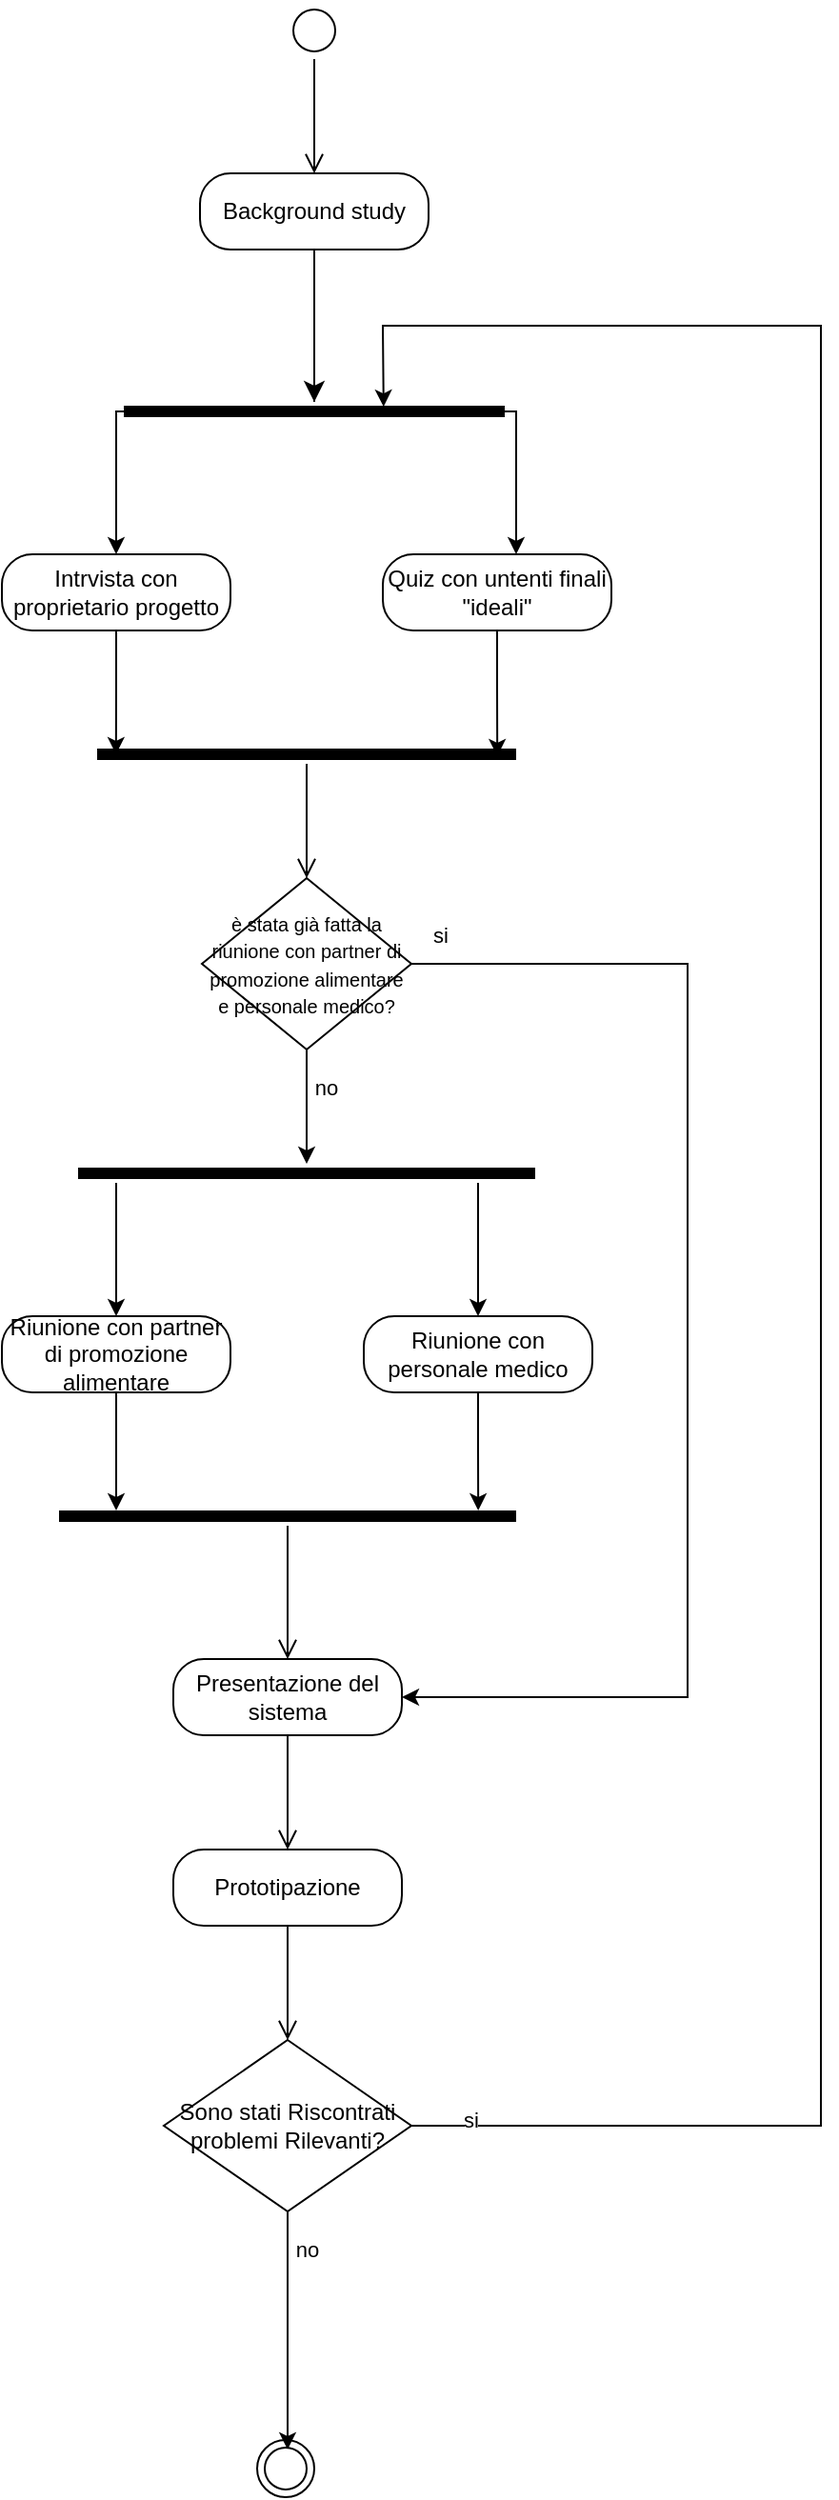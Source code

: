 <mxfile version="24.8.4">
  <diagram name="Pagina-1" id="o7er_3JSwbqKv7h95ZkJ">
    <mxGraphModel dx="1050" dy="558" grid="1" gridSize="10" guides="1" tooltips="1" connect="1" arrows="1" fold="1" page="1" pageScale="1" pageWidth="827" pageHeight="1169" math="0" shadow="0">
      <root>
        <mxCell id="0" />
        <mxCell id="1" parent="0" />
        <mxCell id="KI7EJrQLjo3R3d8mQip6-1" value="" style="ellipse;html=1;shape=startState;" parent="1" vertex="1">
          <mxGeometry x="399" y="30" width="30" height="30" as="geometry" />
        </mxCell>
        <mxCell id="KI7EJrQLjo3R3d8mQip6-2" value="" style="edgeStyle=orthogonalEdgeStyle;html=1;verticalAlign=bottom;endArrow=open;endSize=8;rounded=0;entryX=0.5;entryY=0;entryDx=0;entryDy=0;" parent="1" source="KI7EJrQLjo3R3d8mQip6-1" target="KI7EJrQLjo3R3d8mQip6-8" edge="1">
          <mxGeometry relative="1" as="geometry">
            <mxPoint x="414" y="120" as="targetPoint" />
          </mxGeometry>
        </mxCell>
        <mxCell id="n6WLxBA4TBHIzsAKNH3i-16" value="" style="edgeStyle=orthogonalEdgeStyle;rounded=0;orthogonalLoop=1;jettySize=auto;html=1;entryX=0.955;entryY=0.6;entryDx=0;entryDy=0;entryPerimeter=0;endArrow=classic;endFill=1;" edge="1" parent="1" source="KI7EJrQLjo3R3d8mQip6-3" target="n6WLxBA4TBHIzsAKNH3i-11">
          <mxGeometry relative="1" as="geometry">
            <Array as="points" />
          </mxGeometry>
        </mxCell>
        <mxCell id="KI7EJrQLjo3R3d8mQip6-3" value="Quiz con untenti finali &quot;ideali&quot;" style="rounded=1;whiteSpace=wrap;html=1;arcSize=40;" parent="1" vertex="1">
          <mxGeometry x="450" y="320" width="120" height="40" as="geometry" />
        </mxCell>
        <mxCell id="n6WLxBA4TBHIzsAKNH3i-15" value="" style="edgeStyle=orthogonalEdgeStyle;rounded=0;orthogonalLoop=1;jettySize=auto;html=1;entryX=0.045;entryY=0.5;entryDx=0;entryDy=0;entryPerimeter=0;endArrow=classic;endFill=1;" edge="1" parent="1" source="KI7EJrQLjo3R3d8mQip6-5" target="n6WLxBA4TBHIzsAKNH3i-11">
          <mxGeometry relative="1" as="geometry" />
        </mxCell>
        <mxCell id="KI7EJrQLjo3R3d8mQip6-5" value="Intrvista con proprietario progetto" style="rounded=1;whiteSpace=wrap;html=1;arcSize=40;" parent="1" vertex="1">
          <mxGeometry x="250" y="320" width="120" height="40" as="geometry" />
        </mxCell>
        <mxCell id="KI7EJrQLjo3R3d8mQip6-8" value="Background study" style="rounded=1;whiteSpace=wrap;html=1;arcSize=40;" parent="1" vertex="1">
          <mxGeometry x="354" y="120" width="120" height="40" as="geometry" />
        </mxCell>
        <mxCell id="KI7EJrQLjo3R3d8mQip6-9" value="" style="edgeStyle=orthogonalEdgeStyle;html=1;verticalAlign=bottom;endArrow=none;endSize=8;rounded=0;endFill=0;" parent="1" source="n6WLxBA4TBHIzsAKNH3i-5" edge="1">
          <mxGeometry relative="1" as="geometry">
            <mxPoint x="414" y="240" as="targetPoint" />
          </mxGeometry>
        </mxCell>
        <mxCell id="KI7EJrQLjo3R3d8mQip6-14" value="" style="edgeStyle=orthogonalEdgeStyle;html=1;verticalAlign=bottom;endArrow=open;endSize=8;rounded=0;entryX=0.5;entryY=0;entryDx=0;entryDy=0;" parent="1" source="n6WLxBA4TBHIzsAKNH3i-11" target="KI7EJrQLjo3R3d8mQip6-17" edge="1">
          <mxGeometry relative="1" as="geometry">
            <mxPoint x="414" y="490" as="targetPoint" />
            <mxPoint x="410" y="420" as="sourcePoint" />
          </mxGeometry>
        </mxCell>
        <mxCell id="KI7EJrQLjo3R3d8mQip6-22" value="" style="edgeStyle=orthogonalEdgeStyle;rounded=0;orthogonalLoop=1;jettySize=auto;html=1;endArrow=classic;endFill=1;" parent="1" source="KI7EJrQLjo3R3d8mQip6-17" edge="1">
          <mxGeometry relative="1" as="geometry">
            <mxPoint x="410" y="640" as="targetPoint" />
          </mxGeometry>
        </mxCell>
        <mxCell id="KI7EJrQLjo3R3d8mQip6-23" value="no" style="edgeLabel;html=1;align=center;verticalAlign=middle;resizable=0;points=[];" parent="KI7EJrQLjo3R3d8mQip6-22" vertex="1" connectable="0">
          <mxGeometry x="-0.433" y="-1" relative="1" as="geometry">
            <mxPoint x="11" y="3" as="offset" />
          </mxGeometry>
        </mxCell>
        <mxCell id="KI7EJrQLjo3R3d8mQip6-38" value="" style="edgeStyle=orthogonalEdgeStyle;rounded=0;orthogonalLoop=1;jettySize=auto;html=1;entryX=1;entryY=0.5;entryDx=0;entryDy=0;" parent="1" source="KI7EJrQLjo3R3d8mQip6-17" target="KI7EJrQLjo3R3d8mQip6-33" edge="1">
          <mxGeometry relative="1" as="geometry">
            <mxPoint x="560" y="535" as="targetPoint" />
            <Array as="points">
              <mxPoint x="610" y="535" />
              <mxPoint x="610" y="920" />
            </Array>
          </mxGeometry>
        </mxCell>
        <mxCell id="KI7EJrQLjo3R3d8mQip6-39" value="si" style="edgeLabel;html=1;align=center;verticalAlign=middle;resizable=0;points=[];" parent="KI7EJrQLjo3R3d8mQip6-38" vertex="1" connectable="0">
          <mxGeometry x="-0.944" y="3" relative="1" as="geometry">
            <mxPoint x="-4" y="-12" as="offset" />
          </mxGeometry>
        </mxCell>
        <mxCell id="KI7EJrQLjo3R3d8mQip6-17" value="&lt;font style=&quot;font-size: 10px;&quot;&gt;è stata già fatta la riunione con partner di promozione alimentare e personale medico?&lt;/font&gt;" style="rhombus;whiteSpace=wrap;html=1;" parent="1" vertex="1">
          <mxGeometry x="355" y="490" width="110" height="90" as="geometry" />
        </mxCell>
        <mxCell id="n6WLxBA4TBHIzsAKNH3i-19" value="" style="edgeStyle=orthogonalEdgeStyle;rounded=0;orthogonalLoop=1;jettySize=auto;html=1;entryX=0.125;entryY=0.2;entryDx=0;entryDy=0;entryPerimeter=0;" edge="1" parent="1" source="KI7EJrQLjo3R3d8mQip6-26" target="n6WLxBA4TBHIzsAKNH3i-17">
          <mxGeometry relative="1" as="geometry" />
        </mxCell>
        <mxCell id="KI7EJrQLjo3R3d8mQip6-26" value="Riunione con partner di promozione alimentare" style="rounded=1;whiteSpace=wrap;html=1;arcSize=40;" parent="1" vertex="1">
          <mxGeometry x="250" y="720" width="120" height="40" as="geometry" />
        </mxCell>
        <mxCell id="n6WLxBA4TBHIzsAKNH3i-20" value="" style="edgeStyle=orthogonalEdgeStyle;rounded=0;orthogonalLoop=1;jettySize=auto;html=1;entryX=0.917;entryY=0.2;entryDx=0;entryDy=0;entryPerimeter=0;" edge="1" parent="1" source="KI7EJrQLjo3R3d8mQip6-28" target="n6WLxBA4TBHIzsAKNH3i-17">
          <mxGeometry relative="1" as="geometry" />
        </mxCell>
        <mxCell id="KI7EJrQLjo3R3d8mQip6-28" value="Riunione con personale medico" style="rounded=1;whiteSpace=wrap;html=1;arcSize=40;" parent="1" vertex="1">
          <mxGeometry x="440" y="720" width="120" height="40" as="geometry" />
        </mxCell>
        <mxCell id="KI7EJrQLjo3R3d8mQip6-33" value="Presentazione del sistema" style="rounded=1;whiteSpace=wrap;html=1;arcSize=40;" parent="1" vertex="1">
          <mxGeometry x="340" y="900" width="120" height="40" as="geometry" />
        </mxCell>
        <mxCell id="KI7EJrQLjo3R3d8mQip6-34" value="" style="edgeStyle=orthogonalEdgeStyle;html=1;verticalAlign=bottom;endArrow=open;endSize=8;rounded=0;" parent="1" source="KI7EJrQLjo3R3d8mQip6-33" edge="1">
          <mxGeometry relative="1" as="geometry">
            <mxPoint x="400" y="1000" as="targetPoint" />
          </mxGeometry>
        </mxCell>
        <mxCell id="KI7EJrQLjo3R3d8mQip6-35" value="Prototipazione" style="rounded=1;whiteSpace=wrap;html=1;arcSize=40;" parent="1" vertex="1">
          <mxGeometry x="340" y="1000" width="120" height="40" as="geometry" />
        </mxCell>
        <mxCell id="KI7EJrQLjo3R3d8mQip6-36" value="" style="edgeStyle=orthogonalEdgeStyle;html=1;verticalAlign=bottom;endArrow=open;endSize=8;rounded=0;" parent="1" source="KI7EJrQLjo3R3d8mQip6-35" edge="1">
          <mxGeometry relative="1" as="geometry">
            <mxPoint x="400" y="1100" as="targetPoint" />
          </mxGeometry>
        </mxCell>
        <mxCell id="KI7EJrQLjo3R3d8mQip6-47" value="" style="edgeStyle=orthogonalEdgeStyle;rounded=0;orthogonalLoop=1;jettySize=auto;html=1;" parent="1" source="KI7EJrQLjo3R3d8mQip6-40" edge="1">
          <mxGeometry relative="1" as="geometry">
            <mxPoint x="400" y="1315" as="targetPoint" />
          </mxGeometry>
        </mxCell>
        <mxCell id="KI7EJrQLjo3R3d8mQip6-49" value="no" style="edgeLabel;html=1;align=center;verticalAlign=middle;resizable=0;points=[];" parent="KI7EJrQLjo3R3d8mQip6-47" vertex="1" connectable="0">
          <mxGeometry x="-0.633" y="-4" relative="1" as="geometry">
            <mxPoint x="14" y="-3" as="offset" />
          </mxGeometry>
        </mxCell>
        <mxCell id="KI7EJrQLjo3R3d8mQip6-40" value="Sono stati Riscontrati problemi Rilevanti?" style="rhombus;whiteSpace=wrap;html=1;" parent="1" vertex="1">
          <mxGeometry x="335" y="1100" width="130" height="90" as="geometry" />
        </mxCell>
        <mxCell id="KI7EJrQLjo3R3d8mQip6-48" value="" style="ellipse;html=1;shape=endState;" parent="1" vertex="1">
          <mxGeometry x="384" y="1310" width="30" height="30" as="geometry" />
        </mxCell>
        <mxCell id="n6WLxBA4TBHIzsAKNH3i-7" value="" style="edgeStyle=orthogonalEdgeStyle;html=1;verticalAlign=bottom;endArrow=classic;endSize=8;rounded=0;endFill=1;" edge="1" parent="1" source="KI7EJrQLjo3R3d8mQip6-8" target="n6WLxBA4TBHIzsAKNH3i-5">
          <mxGeometry relative="1" as="geometry">
            <mxPoint x="414" y="240" as="targetPoint" />
            <mxPoint x="414" y="160" as="sourcePoint" />
          </mxGeometry>
        </mxCell>
        <mxCell id="n6WLxBA4TBHIzsAKNH3i-8" value="" style="edgeStyle=orthogonalEdgeStyle;rounded=0;orthogonalLoop=1;jettySize=auto;html=1;entryX=0.5;entryY=0;entryDx=0;entryDy=0;exitX=0;exitY=0.5;exitDx=0;exitDy=0;exitPerimeter=0;" edge="1" parent="1" source="n6WLxBA4TBHIzsAKNH3i-5" target="KI7EJrQLjo3R3d8mQip6-5">
          <mxGeometry relative="1" as="geometry">
            <Array as="points">
              <mxPoint x="310" y="245" />
            </Array>
          </mxGeometry>
        </mxCell>
        <mxCell id="n6WLxBA4TBHIzsAKNH3i-9" value="" style="edgeStyle=orthogonalEdgeStyle;rounded=0;orthogonalLoop=1;jettySize=auto;html=1;exitX=1;exitY=0.5;exitDx=0;exitDy=0;exitPerimeter=0;" edge="1" parent="1" source="n6WLxBA4TBHIzsAKNH3i-5" target="KI7EJrQLjo3R3d8mQip6-3">
          <mxGeometry relative="1" as="geometry">
            <Array as="points">
              <mxPoint x="520" y="245" />
            </Array>
          </mxGeometry>
        </mxCell>
        <mxCell id="n6WLxBA4TBHIzsAKNH3i-5" value="" style="shape=line;html=1;strokeWidth=6;" vertex="1" parent="1">
          <mxGeometry x="314" y="240" width="200" height="10" as="geometry" />
        </mxCell>
        <mxCell id="n6WLxBA4TBHIzsAKNH3i-10" value="" style="endArrow=classic;html=1;rounded=0;exitX=1;exitY=0.5;exitDx=0;exitDy=0;entryX=0.682;entryY=0.254;entryDx=0;entryDy=0;entryPerimeter=0;" edge="1" parent="1" source="KI7EJrQLjo3R3d8mQip6-40" target="n6WLxBA4TBHIzsAKNH3i-5">
          <mxGeometry width="50" height="50" relative="1" as="geometry">
            <mxPoint x="492.2" y="1123.23" as="sourcePoint" />
            <mxPoint x="474.0" y="220.0" as="targetPoint" />
            <Array as="points">
              <mxPoint x="680" y="1145" />
              <mxPoint x="680" y="200" />
              <mxPoint x="450" y="200" />
            </Array>
          </mxGeometry>
        </mxCell>
        <mxCell id="n6WLxBA4TBHIzsAKNH3i-24" value="si" style="edgeLabel;html=1;align=center;verticalAlign=middle;resizable=0;points=[];" vertex="1" connectable="0" parent="n6WLxBA4TBHIzsAKNH3i-10">
          <mxGeometry x="-0.957" y="3" relative="1" as="geometry">
            <mxPoint as="offset" />
          </mxGeometry>
        </mxCell>
        <mxCell id="n6WLxBA4TBHIzsAKNH3i-11" value="" style="shape=line;html=1;strokeWidth=6;" vertex="1" parent="1">
          <mxGeometry x="300" y="420" width="220" height="10" as="geometry" />
        </mxCell>
        <mxCell id="n6WLxBA4TBHIzsAKNH3i-17" value="" style="shape=line;html=1;strokeWidth=6;" vertex="1" parent="1">
          <mxGeometry x="280" y="820" width="240" height="10" as="geometry" />
        </mxCell>
        <mxCell id="n6WLxBA4TBHIzsAKNH3i-18" value="" style="edgeStyle=orthogonalEdgeStyle;html=1;verticalAlign=bottom;endArrow=open;endSize=8;rounded=0;" edge="1" source="n6WLxBA4TBHIzsAKNH3i-17" parent="1">
          <mxGeometry relative="1" as="geometry">
            <mxPoint x="400" y="900" as="targetPoint" />
          </mxGeometry>
        </mxCell>
        <mxCell id="n6WLxBA4TBHIzsAKNH3i-22" value="" style="edgeStyle=orthogonalEdgeStyle;rounded=0;orthogonalLoop=1;jettySize=auto;html=1;" edge="1" parent="1" source="n6WLxBA4TBHIzsAKNH3i-21" target="KI7EJrQLjo3R3d8mQip6-28">
          <mxGeometry relative="1" as="geometry">
            <Array as="points">
              <mxPoint x="500" y="660" />
              <mxPoint x="500" y="660" />
            </Array>
          </mxGeometry>
        </mxCell>
        <mxCell id="n6WLxBA4TBHIzsAKNH3i-23" value="" style="edgeStyle=orthogonalEdgeStyle;rounded=0;orthogonalLoop=1;jettySize=auto;html=1;entryX=0.5;entryY=0;entryDx=0;entryDy=0;" edge="1" parent="1" source="n6WLxBA4TBHIzsAKNH3i-21" target="KI7EJrQLjo3R3d8mQip6-26">
          <mxGeometry relative="1" as="geometry">
            <Array as="points">
              <mxPoint x="310" y="670" />
              <mxPoint x="310" y="670" />
            </Array>
          </mxGeometry>
        </mxCell>
        <mxCell id="n6WLxBA4TBHIzsAKNH3i-21" value="" style="shape=line;html=1;strokeWidth=6;" vertex="1" parent="1">
          <mxGeometry x="290" y="640" width="240" height="10" as="geometry" />
        </mxCell>
      </root>
    </mxGraphModel>
  </diagram>
</mxfile>
